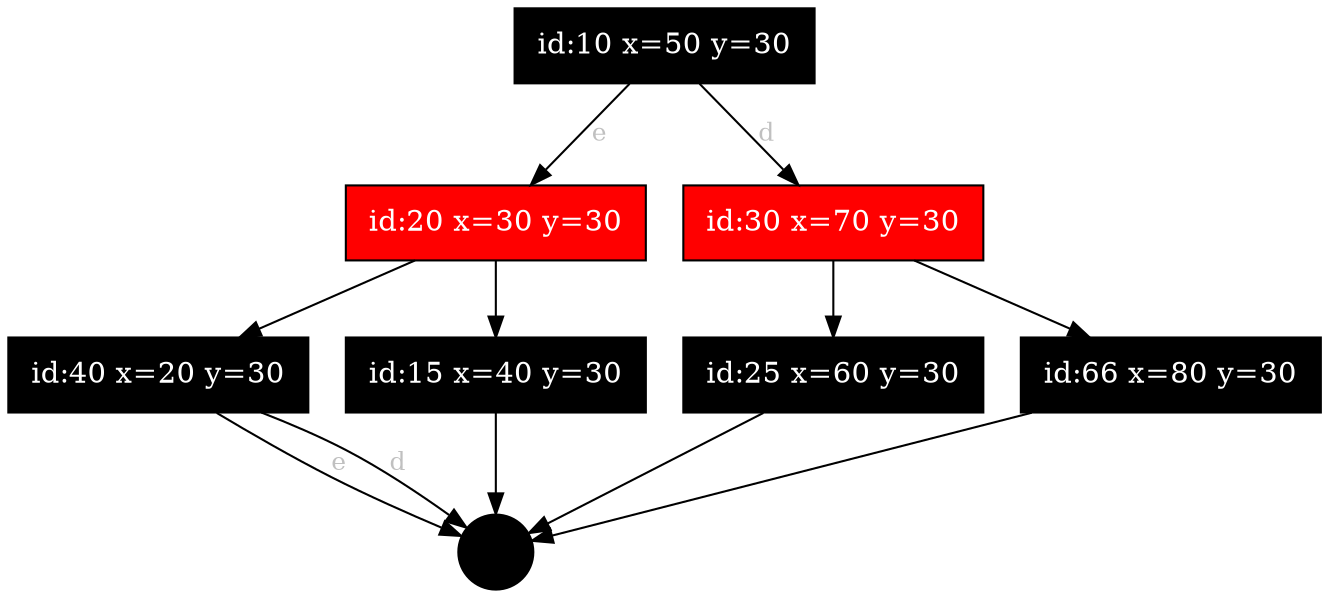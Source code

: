 digraph G{
	node [margin=0 fontcolor=white fontsize=14 width=0.5 shape=box style=filled]
	edge [fontcolor=grey fontsize=12]
	a [fillcolor=black fixedsize=shape label="id:10 x=50 y=30" width=2]
	b [fillcolor=red fixedsize=shape label="id:20 x=30 y=30" width=2]
	c [fillcolor=red fixedsize=shape label="id:30 x=70 y=30" width=2]
	d [fillcolor=black fixedsize=shape label="id:40 x=20 y=30" width=2]
	e [fillcolor=black fixedsize=shape label="id:15 x=40 y=30" width=2]
	f [fillcolor=black fixedsize=shape label="id:25 x=60 y=30" width=2]
	g [fillcolor=black fixedsize=shape label="id:66 x=80 y=30" width=2]
	nil [fillcolor=black shape=point]
	a -> b [label="e"]
	a -> c [label="d"]
	b -> {d e}
	c -> {f g}
	d -> nil [label="e"]
	d -> nil [label="d"]
	e ->  {nil nil}
	f ->  nil
	g ->  nil
}